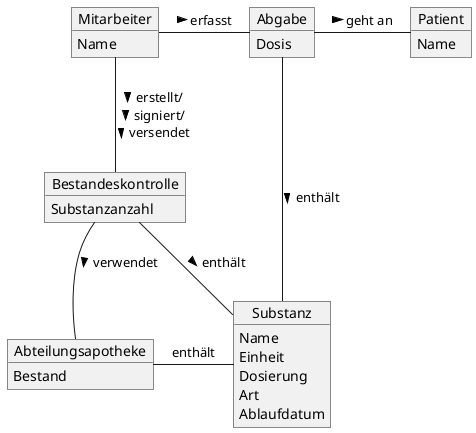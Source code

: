 # Drugstore Fachklassen

Erster Wurf, kein korrektes UML

@startuml
skinparam monochrome true

object Mitarbeiter
object Abgabe
object Patient
object Bestandeskontrolle
object Abteilungsapotheke
object Substanz

Mitarbeiter -right- Abgabe: > erfasst
Abgabe -right- Patient: > geht an
Abgabe -down- Substanz: > enthält

Abteilungsapotheke -right- Substanz: enthält
Mitarbeiter -down- Bestandeskontrolle: > erstellt/\n> signiert/\n> versendet

Bestandeskontrolle -- Abteilungsapotheke: > verwendet
Bestandeskontrolle -- Substanz: > enthält

Mitarbeiter : Name
Abgabe : Dosis
Patient : Name
Bestandeskontrolle : Substanzanzahl
Abteilungsapotheke : Bestand
Substanz : Name
Substanz : Einheit
Substanz : Dosierung
Substanz : Art
Substanz : Ablaufdatum

@enduml
